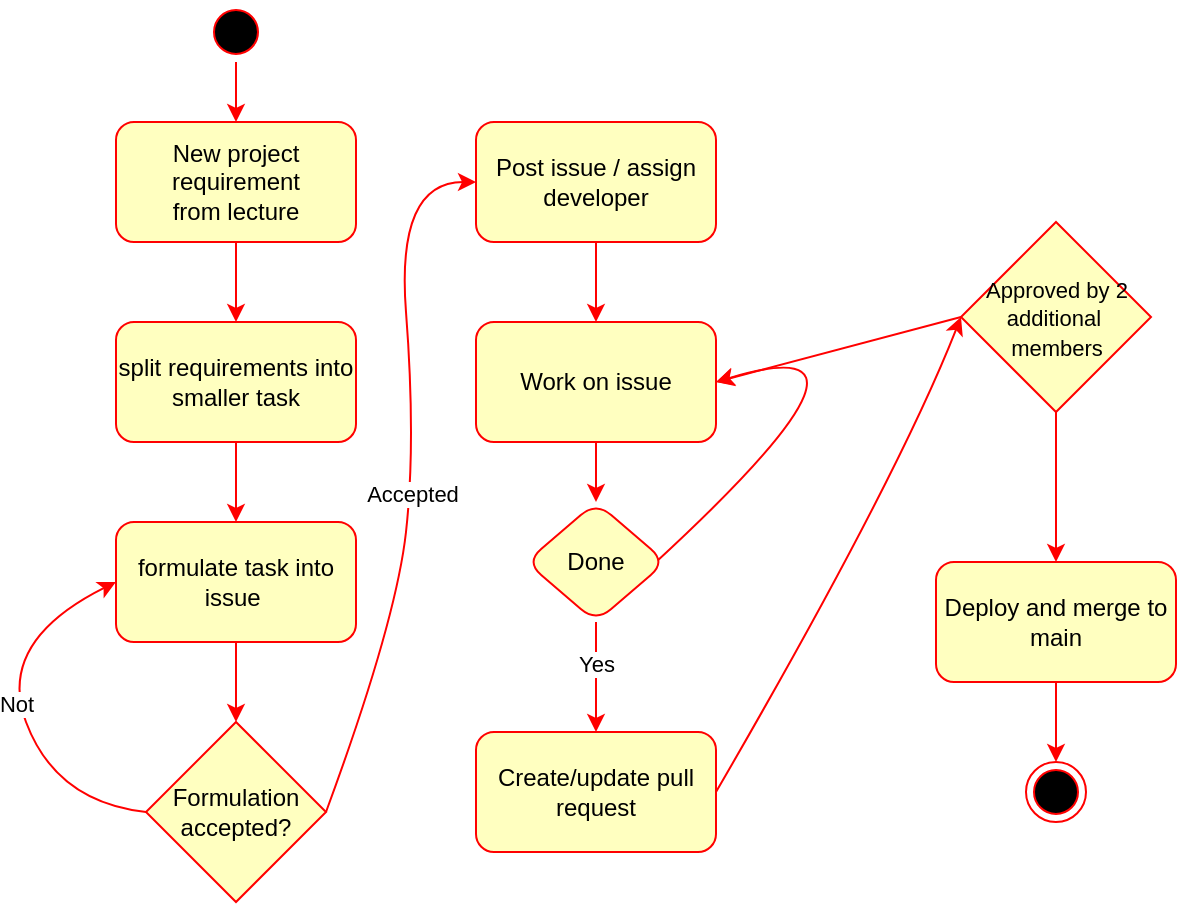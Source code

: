 <mxfile scale="1" border="15">
    <diagram id="GzMs6nsaUaTchgCNRViS" name="Page-1">
        <mxGraphModel dx="863" dy="561" grid="1" gridSize="10" guides="1" tooltips="1" connect="1" arrows="1" fold="1" page="1" pageScale="1" pageWidth="827" pageHeight="1169" math="0" shadow="0">
            <root>
                <mxCell id="0"/>
                <mxCell id="1" parent="0"/>
                <mxCell id="4" value="" style="edgeStyle=none;html=1;strokeColor=#FF0000;" edge="1" parent="1" source="2" target="3">
                    <mxGeometry relative="1" as="geometry"/>
                </mxCell>
                <mxCell id="2" value="New project requirement&lt;br&gt;from lecture" style="rounded=1;whiteSpace=wrap;html=1;fillColor=#FFFFC0;fontColor=#000000;strokeColor=#FF0000;labelBorderColor=none;" vertex="1" parent="1">
                    <mxGeometry x="220" y="60" width="120" height="60" as="geometry"/>
                </mxCell>
                <mxCell id="6" value="" style="edgeStyle=none;html=1;strokeColor=#FF0000;" edge="1" parent="1" source="3" target="5">
                    <mxGeometry relative="1" as="geometry"/>
                </mxCell>
                <mxCell id="3" value="split requirements into smaller task" style="rounded=1;whiteSpace=wrap;html=1;fillColor=#FFFFC0;fontColor=#000000;strokeColor=#FF0000;" vertex="1" parent="1">
                    <mxGeometry x="220" y="160" width="120" height="60" as="geometry"/>
                </mxCell>
                <mxCell id="19" style="edgeStyle=none;curved=1;html=1;exitX=0.5;exitY=1;exitDx=0;exitDy=0;entryX=0.5;entryY=0;entryDx=0;entryDy=0;startArrow=none;startFill=0;strokeColor=#FF0000;" edge="1" parent="1" source="5" target="12">
                    <mxGeometry relative="1" as="geometry"/>
                </mxCell>
                <mxCell id="5" value="formulate task into issue&amp;nbsp;" style="rounded=1;whiteSpace=wrap;html=1;fillColor=#FFFFC0;fontColor=#000000;strokeColor=#FF0000;" vertex="1" parent="1">
                    <mxGeometry x="220" y="260" width="120" height="60" as="geometry"/>
                </mxCell>
                <mxCell id="14" style="edgeStyle=none;curved=1;html=1;entryX=0;entryY=0.5;entryDx=0;entryDy=0;startArrow=none;startFill=0;exitX=0;exitY=0.5;exitDx=0;exitDy=0;strokeColor=#FF0000;" edge="1" parent="1" source="12" target="5">
                    <mxGeometry relative="1" as="geometry">
                        <Array as="points">
                            <mxPoint x="190" y="400"/>
                            <mxPoint x="160" y="320"/>
                        </Array>
                    </mxGeometry>
                </mxCell>
                <mxCell id="15" value="Not" style="edgeLabel;html=1;align=center;verticalAlign=middle;resizable=0;points=[];" vertex="1" connectable="0" parent="14">
                    <mxGeometry x="-0.33" y="-8" relative="1" as="geometry">
                        <mxPoint x="-20" y="-27" as="offset"/>
                    </mxGeometry>
                </mxCell>
                <mxCell id="16" style="edgeStyle=none;curved=1;html=1;exitX=1;exitY=0.5;exitDx=0;exitDy=0;startArrow=none;startFill=0;entryX=0;entryY=0.5;entryDx=0;entryDy=0;strokeColor=#FF0000;" edge="1" parent="1" source="12" target="17">
                    <mxGeometry relative="1" as="geometry">
                        <mxPoint x="430" y="240" as="targetPoint"/>
                        <Array as="points">
                            <mxPoint x="360" y="310"/>
                            <mxPoint x="370" y="220"/>
                            <mxPoint x="360" y="90"/>
                        </Array>
                    </mxGeometry>
                </mxCell>
                <mxCell id="18" value="Accepted" style="edgeLabel;html=1;align=center;verticalAlign=middle;resizable=0;points=[];" vertex="1" connectable="0" parent="16">
                    <mxGeometry x="-0.094" y="13" relative="1" as="geometry">
                        <mxPoint x="14" as="offset"/>
                    </mxGeometry>
                </mxCell>
                <mxCell id="12" value="Formulation&lt;br&gt;accepted?" style="rhombus;whiteSpace=wrap;html=1;fillColor=#FFFFC0;fontColor=#000000;strokeColor=#FF0000;" vertex="1" parent="1">
                    <mxGeometry x="235" y="360" width="90" height="90" as="geometry"/>
                </mxCell>
                <mxCell id="21" style="edgeStyle=none;curved=1;html=1;exitX=0.5;exitY=1;exitDx=0;exitDy=0;entryX=0.5;entryY=0;entryDx=0;entryDy=0;startArrow=none;startFill=0;strokeColor=#FF0000;" edge="1" parent="1" source="17" target="20">
                    <mxGeometry relative="1" as="geometry"/>
                </mxCell>
                <mxCell id="17" value="Post issue / assign developer" style="rounded=1;whiteSpace=wrap;html=1;fillColor=#FFFFC0;fontColor=#000000;strokeColor=#FF0000;" vertex="1" parent="1">
                    <mxGeometry x="400" y="60" width="120" height="60" as="geometry"/>
                </mxCell>
                <mxCell id="23" value="" style="edgeStyle=none;curved=1;html=1;startArrow=none;startFill=0;strokeColor=#FF0000;" edge="1" parent="1" source="20" target="22">
                    <mxGeometry relative="1" as="geometry"/>
                </mxCell>
                <mxCell id="20" value="Work on issue" style="rounded=1;whiteSpace=wrap;html=1;fillColor=#FFFFC0;fontColor=#000000;strokeColor=#FF0000;" vertex="1" parent="1">
                    <mxGeometry x="400" y="160" width="120" height="60" as="geometry"/>
                </mxCell>
                <mxCell id="25" value="" style="edgeStyle=none;curved=1;html=1;startArrow=none;startFill=0;strokeColor=#FF0000;" edge="1" parent="1" target="24">
                    <mxGeometry relative="1" as="geometry">
                        <mxPoint x="460" y="310" as="sourcePoint"/>
                    </mxGeometry>
                </mxCell>
                <mxCell id="28" value="Yes" style="edgeLabel;html=1;align=center;verticalAlign=middle;resizable=0;points=[];" vertex="1" connectable="0" parent="25">
                    <mxGeometry x="-0.27" relative="1" as="geometry">
                        <mxPoint y="1" as="offset"/>
                    </mxGeometry>
                </mxCell>
                <mxCell id="61" style="edgeStyle=none;html=1;entryX=1;entryY=0.5;entryDx=0;entryDy=0;strokeColor=#FF0000;fontSize=11;fontColor=#000000;startArrow=none;startFill=0;endArrow=classic;endFill=1;curved=1;exitX=0.929;exitY=0.5;exitDx=0;exitDy=0;exitPerimeter=0;" edge="1" parent="1" source="22" target="20">
                    <mxGeometry relative="1" as="geometry">
                        <mxPoint x="495" y="280" as="sourcePoint"/>
                        <Array as="points">
                            <mxPoint x="620" y="160"/>
                        </Array>
                    </mxGeometry>
                </mxCell>
                <mxCell id="22" value="Done" style="rhombus;whiteSpace=wrap;html=1;fillColor=#FFFFC0;strokeColor=#FF0000;fontColor=#000000;rounded=1;" vertex="1" parent="1">
                    <mxGeometry x="425" y="250" width="70" height="60" as="geometry"/>
                </mxCell>
                <mxCell id="30" style="edgeStyle=none;curved=1;html=1;exitX=1;exitY=0.5;exitDx=0;exitDy=0;startArrow=none;startFill=0;entryX=0;entryY=0.5;entryDx=0;entryDy=0;strokeColor=#FF0000;" edge="1" parent="1" source="24" target="33">
                    <mxGeometry relative="1" as="geometry">
                        <mxPoint x="630" y="50" as="targetPoint"/>
                        <Array as="points">
                            <mxPoint x="610" y="240"/>
                        </Array>
                    </mxGeometry>
                </mxCell>
                <mxCell id="24" value="Create/update pull request" style="whiteSpace=wrap;html=1;fillColor=#FFFFC0;strokeColor=#FF0000;fontColor=#000000;rounded=1;" vertex="1" parent="1">
                    <mxGeometry x="400" y="365" width="120" height="60" as="geometry"/>
                </mxCell>
                <mxCell id="54" style="edgeStyle=none;curved=1;html=1;entryX=0.5;entryY=0;entryDx=0;entryDy=0;fontSize=11;fontColor=#000000;startArrow=none;startFill=0;strokeColor=#FF0000;" edge="1" parent="1" source="31" target="53">
                    <mxGeometry relative="1" as="geometry"/>
                </mxCell>
                <mxCell id="31" value="Deploy and merge to main" style="whiteSpace=wrap;html=1;fillColor=#FFFFC0;strokeColor=#FF0000;fontColor=#000000;rounded=1;" vertex="1" parent="1">
                    <mxGeometry x="630" y="280" width="120" height="60" as="geometry"/>
                </mxCell>
                <mxCell id="36" style="edgeStyle=none;curved=1;html=1;entryX=0.5;entryY=0;entryDx=0;entryDy=0;fontSize=11;startArrow=none;startFill=0;strokeColor=#FF0000;" edge="1" parent="1" source="33" target="31">
                    <mxGeometry relative="1" as="geometry">
                        <mxPoint x="689.69" y="145.0" as="sourcePoint"/>
                        <mxPoint x="689.69" y="250" as="targetPoint"/>
                    </mxGeometry>
                </mxCell>
                <mxCell id="55" style="edgeStyle=none;curved=1;html=1;exitX=0.5;exitY=1;exitDx=0;exitDy=0;entryX=0.5;entryY=0;entryDx=0;entryDy=0;fontSize=11;fontColor=#000000;startArrow=none;startFill=0;endArrow=classic;endFill=1;strokeColor=#FF0000;" edge="1" parent="1" source="45" target="2">
                    <mxGeometry relative="1" as="geometry"/>
                </mxCell>
                <mxCell id="45" value="" style="ellipse;html=1;shape=startState;fillColor=#000000;strokeColor=#ff0000;fontColor=#3B3B3B;" vertex="1" parent="1">
                    <mxGeometry x="265" width="30" height="30" as="geometry"/>
                </mxCell>
                <mxCell id="53" value="" style="ellipse;html=1;shape=endState;fillColor=#000000;strokeColor=#ff0000;" vertex="1" parent="1">
                    <mxGeometry x="675" y="380" width="30" height="30" as="geometry"/>
                </mxCell>
                <mxCell id="57" value="" style="edgeStyle=none;curved=1;html=1;entryX=0.5;entryY=0;entryDx=0;entryDy=0;fontSize=11;startArrow=none;startFill=0;strokeColor=#FF0000;endArrow=none;" edge="1" parent="1" target="33">
                    <mxGeometry relative="1" as="geometry">
                        <mxPoint x="689.69" y="145" as="sourcePoint"/>
                        <mxPoint x="690" y="280" as="targetPoint"/>
                    </mxGeometry>
                </mxCell>
                <mxCell id="58" value="yes" style="edgeLabel;html=1;align=center;verticalAlign=middle;resizable=0;points=[];fontSize=11;" vertex="1" connectable="0" parent="57">
                    <mxGeometry x="-0.486" y="2" relative="1" as="geometry">
                        <mxPoint x="-2" y="48" as="offset"/>
                    </mxGeometry>
                </mxCell>
                <mxCell id="59" style="edgeStyle=none;curved=1;html=1;exitX=0;exitY=0.5;exitDx=0;exitDy=0;entryX=1;entryY=0.5;entryDx=0;entryDy=0;strokeColor=#FF0000;fontSize=11;fontColor=#000000;startArrow=none;startFill=0;endArrow=classic;endFill=1;" edge="1" parent="1" source="33" target="20">
                    <mxGeometry relative="1" as="geometry"/>
                </mxCell>
                <mxCell id="33" value="&lt;font style=&quot;font-size: 11px;&quot;&gt;Approved by 2 additional&amp;nbsp; members&lt;/font&gt;" style="rhombus;whiteSpace=wrap;html=1;fillColor=#FFFFC0;fontColor=#000000;strokeColor=#FF0000;" vertex="1" parent="1">
                    <mxGeometry x="642.5" y="110" width="95" height="95" as="geometry"/>
                </mxCell>
            </root>
        </mxGraphModel>
    </diagram>
</mxfile>